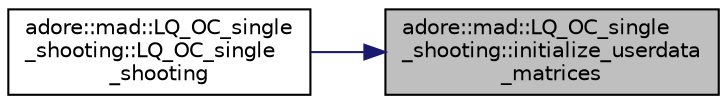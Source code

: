 digraph "adore::mad::LQ_OC_single_shooting::initialize_userdata_matrices"
{
 // LATEX_PDF_SIZE
  edge [fontname="Helvetica",fontsize="10",labelfontname="Helvetica",labelfontsize="10"];
  node [fontname="Helvetica",fontsize="10",shape=record];
  rankdir="RL";
  Node1 [label="adore::mad::LQ_OC_single\l_shooting::initialize_userdata\l_matrices",height=0.2,width=0.4,color="black", fillcolor="grey75", style="filled", fontcolor="black",tooltip="qpOASES: \"If cputime is not the null pointer, it contains the maximum allowed CPU time in seconds for..."];
  Node1 -> Node2 [dir="back",color="midnightblue",fontsize="10",style="solid",fontname="Helvetica"];
  Node2 [label="adore::mad::LQ_OC_single\l_shooting::LQ_OC_single\l_shooting",height=0.2,width=0.4,color="black", fillcolor="white", style="filled",URL="$classadore_1_1mad_1_1LQ__OC__single__shooting.html#a00169d7b6cc8cb7b2f301acd114aec22",tooltip=" "];
}
